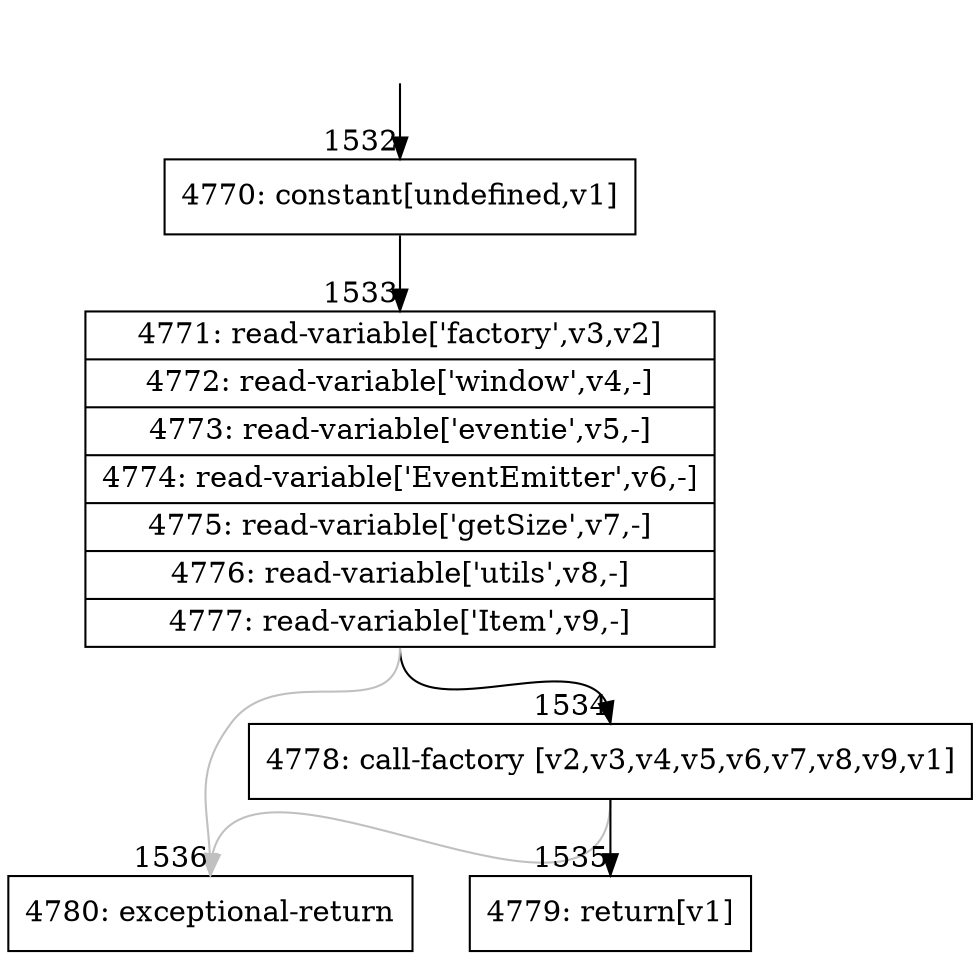 digraph {
rankdir="TD"
BB_entry139[shape=none,label=""];
BB_entry139 -> BB1532 [tailport=s, headport=n, headlabel="    1532"]
BB1532 [shape=record label="{4770: constant[undefined,v1]}" ] 
BB1532 -> BB1533 [tailport=s, headport=n, headlabel="      1533"]
BB1533 [shape=record label="{4771: read-variable['factory',v3,v2]|4772: read-variable['window',v4,-]|4773: read-variable['eventie',v5,-]|4774: read-variable['EventEmitter',v6,-]|4775: read-variable['getSize',v7,-]|4776: read-variable['utils',v8,-]|4777: read-variable['Item',v9,-]}" ] 
BB1533 -> BB1534 [tailport=s, headport=n, headlabel="      1534"]
BB1533 -> BB1536 [tailport=s, headport=n, color=gray, headlabel="      1536"]
BB1534 [shape=record label="{4778: call-factory [v2,v3,v4,v5,v6,v7,v8,v9,v1]}" ] 
BB1534 -> BB1535 [tailport=s, headport=n, headlabel="      1535"]
BB1534 -> BB1536 [tailport=s, headport=n, color=gray]
BB1535 [shape=record label="{4779: return[v1]}" ] 
BB1536 [shape=record label="{4780: exceptional-return}" ] 
//#$~ 2081
}
